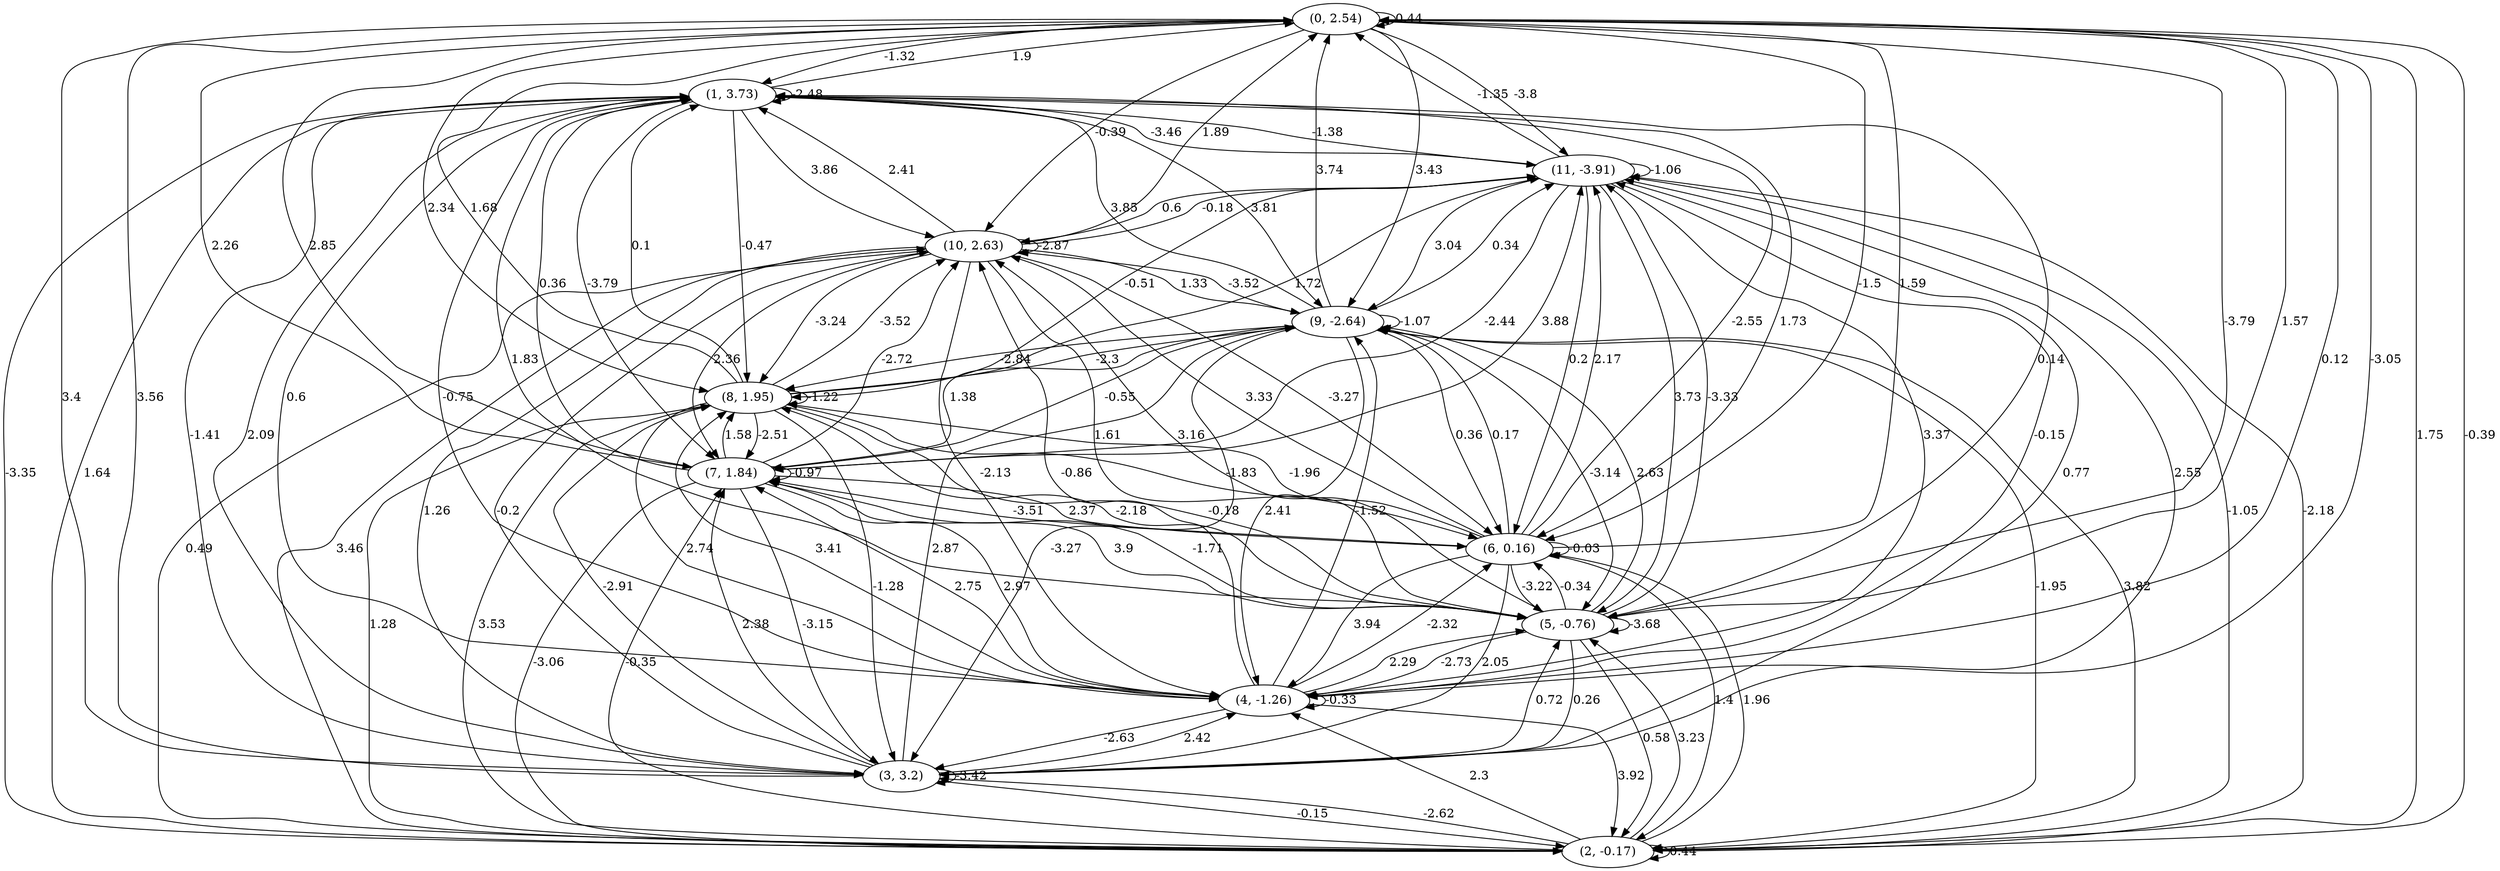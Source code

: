 digraph {
    0 [ label = "(0, 2.54)" ]
    1 [ label = "(1, 3.73)" ]
    2 [ label = "(2, -0.17)" ]
    3 [ label = "(3, 3.2)" ]
    4 [ label = "(4, -1.26)" ]
    5 [ label = "(5, -0.76)" ]
    6 [ label = "(6, 0.16)" ]
    7 [ label = "(7, 1.84)" ]
    8 [ label = "(8, 1.95)" ]
    9 [ label = "(9, -2.64)" ]
    10 [ label = "(10, 2.63)" ]
    11 [ label = "(11, -3.91)" ]
    0 -> 0 [ label = "0.44" ]
    1 -> 1 [ label = "-2.48" ]
    2 -> 2 [ label = "0.44" ]
    3 -> 3 [ label = "-3.42" ]
    4 -> 4 [ label = "-0.33" ]
    5 -> 5 [ label = "-3.68" ]
    6 -> 6 [ label = "-0.03" ]
    7 -> 7 [ label = "-0.97" ]
    8 -> 8 [ label = "-1.22" ]
    9 -> 9 [ label = "-1.07" ]
    10 -> 10 [ label = "-2.87" ]
    11 -> 11 [ label = "-1.06" ]
    1 -> 0 [ label = "1.9" ]
    2 -> 0 [ label = "-0.39" ]
    3 -> 0 [ label = "3.56" ]
    4 -> 0 [ label = "0.12" ]
    5 -> 0 [ label = "1.57" ]
    6 -> 0 [ label = "1.59" ]
    7 -> 0 [ label = "2.85" ]
    8 -> 0 [ label = "1.68" ]
    9 -> 0 [ label = "3.74" ]
    10 -> 0 [ label = "1.89" ]
    11 -> 0 [ label = "-1.35" ]
    0 -> 1 [ label = "-1.32" ]
    2 -> 1 [ label = "1.64" ]
    3 -> 1 [ label = "-1.41" ]
    4 -> 1 [ label = "-0.75" ]
    5 -> 1 [ label = "1.83" ]
    6 -> 1 [ label = "-2.55" ]
    7 -> 1 [ label = "0.36" ]
    8 -> 1 [ label = "0.1" ]
    9 -> 1 [ label = "3.85" ]
    10 -> 1 [ label = "2.41" ]
    11 -> 1 [ label = "-3.46" ]
    0 -> 2 [ label = "1.75" ]
    1 -> 2 [ label = "-3.35" ]
    3 -> 2 [ label = "-0.15" ]
    4 -> 2 [ label = "3.92" ]
    5 -> 2 [ label = "0.58" ]
    6 -> 2 [ label = "1.4" ]
    7 -> 2 [ label = "-3.06" ]
    8 -> 2 [ label = "1.28" ]
    9 -> 2 [ label = "-1.95" ]
    10 -> 2 [ label = "0.49" ]
    11 -> 2 [ label = "-1.05" ]
    0 -> 3 [ label = "3.4" ]
    1 -> 3 [ label = "2.09" ]
    2 -> 3 [ label = "-2.62" ]
    4 -> 3 [ label = "-2.63" ]
    5 -> 3 [ label = "0.26" ]
    6 -> 3 [ label = "2.05" ]
    7 -> 3 [ label = "-3.15" ]
    8 -> 3 [ label = "-1.28" ]
    9 -> 3 [ label = "-3.27" ]
    10 -> 3 [ label = "1.26" ]
    11 -> 3 [ label = "0.77" ]
    0 -> 4 [ label = "-3.05" ]
    1 -> 4 [ label = "0.6" ]
    2 -> 4 [ label = "2.3" ]
    3 -> 4 [ label = "2.42" ]
    5 -> 4 [ label = "-2.73" ]
    6 -> 4 [ label = "3.94" ]
    7 -> 4 [ label = "2.97" ]
    8 -> 4 [ label = "2.74" ]
    9 -> 4 [ label = "2.41" ]
    10 -> 4 [ label = "-2.13" ]
    11 -> 4 [ label = "3.37" ]
    0 -> 5 [ label = "-3.79" ]
    1 -> 5 [ label = "0.14" ]
    2 -> 5 [ label = "3.23" ]
    3 -> 5 [ label = "0.72" ]
    4 -> 5 [ label = "2.29" ]
    6 -> 5 [ label = "-3.22" ]
    7 -> 5 [ label = "-1.71" ]
    8 -> 5 [ label = "-0.18" ]
    9 -> 5 [ label = "-3.14" ]
    10 -> 5 [ label = "1.61" ]
    11 -> 5 [ label = "3.73" ]
    0 -> 6 [ label = "-1.5" ]
    1 -> 6 [ label = "1.73" ]
    2 -> 6 [ label = "1.96" ]
    4 -> 6 [ label = "-2.32" ]
    5 -> 6 [ label = "-0.34" ]
    7 -> 6 [ label = "2.37" ]
    8 -> 6 [ label = "-1.83" ]
    9 -> 6 [ label = "0.36" ]
    10 -> 6 [ label = "-3.27" ]
    11 -> 6 [ label = "0.2" ]
    0 -> 7 [ label = "2.26" ]
    1 -> 7 [ label = "-3.79" ]
    2 -> 7 [ label = "-0.35" ]
    3 -> 7 [ label = "2.38" ]
    4 -> 7 [ label = "2.75" ]
    5 -> 7 [ label = "3.9" ]
    6 -> 7 [ label = "-3.51" ]
    8 -> 7 [ label = "-2.51" ]
    9 -> 7 [ label = "1.38" ]
    10 -> 7 [ label = "2.36" ]
    11 -> 7 [ label = "-2.44" ]
    0 -> 8 [ label = "2.34" ]
    1 -> 8 [ label = "-0.47" ]
    2 -> 8 [ label = "3.53" ]
    3 -> 8 [ label = "-2.91" ]
    4 -> 8 [ label = "3.41" ]
    5 -> 8 [ label = "-2.18" ]
    6 -> 8 [ label = "-1.96" ]
    7 -> 8 [ label = "1.58" ]
    9 -> 8 [ label = "-2.84" ]
    10 -> 8 [ label = "-3.24" ]
    11 -> 8 [ label = "-0.51" ]
    0 -> 9 [ label = "3.43" ]
    1 -> 9 [ label = "3.81" ]
    2 -> 9 [ label = "3.82" ]
    3 -> 9 [ label = "2.87" ]
    4 -> 9 [ label = "-1.52" ]
    5 -> 9 [ label = "2.63" ]
    6 -> 9 [ label = "0.17" ]
    7 -> 9 [ label = "-0.55" ]
    8 -> 9 [ label = "-2.3" ]
    10 -> 9 [ label = "1.33" ]
    11 -> 9 [ label = "3.04" ]
    0 -> 10 [ label = "-0.39" ]
    1 -> 10 [ label = "3.86" ]
    2 -> 10 [ label = "3.46" ]
    3 -> 10 [ label = "-0.2" ]
    4 -> 10 [ label = "-0.86" ]
    5 -> 10 [ label = "3.16" ]
    6 -> 10 [ label = "3.33" ]
    7 -> 10 [ label = "-2.72" ]
    8 -> 10 [ label = "-3.52" ]
    9 -> 10 [ label = "-3.52" ]
    11 -> 10 [ label = "0.6" ]
    0 -> 11 [ label = "-3.8" ]
    1 -> 11 [ label = "-1.38" ]
    2 -> 11 [ label = "-2.18" ]
    3 -> 11 [ label = "2.55" ]
    4 -> 11 [ label = "-0.15" ]
    5 -> 11 [ label = "-3.33" ]
    6 -> 11 [ label = "2.17" ]
    7 -> 11 [ label = "3.88" ]
    8 -> 11 [ label = "1.72" ]
    9 -> 11 [ label = "0.34" ]
    10 -> 11 [ label = "-0.18" ]
}

